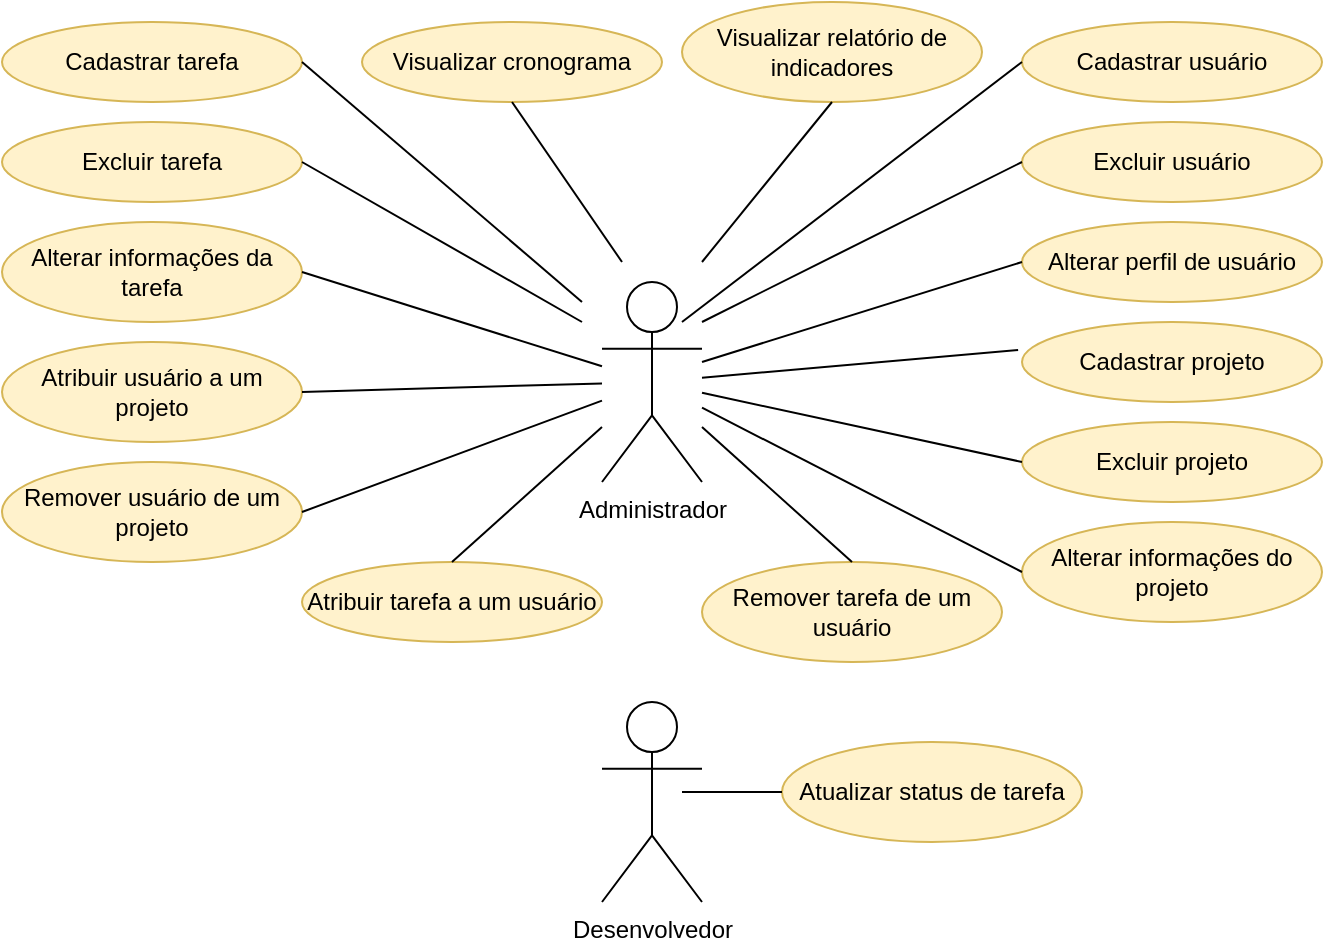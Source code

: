 <mxfile version="17.2.4" type="device"><diagram id="RRJ6P4PxI7Zdt_9LUeuO" name="Page-1"><mxGraphModel dx="1354" dy="878" grid="1" gridSize="10" guides="1" tooltips="1" connect="1" arrows="1" fold="1" page="1" pageScale="1" pageWidth="850" pageHeight="1100" math="0" shadow="0"><root><mxCell id="0"/><mxCell id="1" parent="0"/><mxCell id="KNLg5ZAYi8q2AybtnUuo-1" value="Administrador&lt;br&gt;" style="shape=umlActor;verticalLabelPosition=bottom;verticalAlign=top;html=1;outlineConnect=0;" vertex="1" parent="1"><mxGeometry x="410" y="150" width="50" height="100" as="geometry"/></mxCell><mxCell id="KNLg5ZAYi8q2AybtnUuo-2" value="Cadastrar usuário" style="ellipse;whiteSpace=wrap;html=1;fillColor=#fff2cc;strokeColor=#d6b656;" vertex="1" parent="1"><mxGeometry x="620" y="20" width="150" height="40" as="geometry"/></mxCell><mxCell id="KNLg5ZAYi8q2AybtnUuo-3" value="" style="endArrow=none;html=1;rounded=0;entryX=0;entryY=0.5;entryDx=0;entryDy=0;exitX=0.8;exitY=0.2;exitDx=0;exitDy=0;exitPerimeter=0;" edge="1" parent="1" source="KNLg5ZAYi8q2AybtnUuo-1" target="KNLg5ZAYi8q2AybtnUuo-2"><mxGeometry width="50" height="50" relative="1" as="geometry"><mxPoint x="470" y="160" as="sourcePoint"/><mxPoint x="660" y="290" as="targetPoint"/></mxGeometry></mxCell><mxCell id="KNLg5ZAYi8q2AybtnUuo-4" value="Excluir usuário" style="ellipse;whiteSpace=wrap;html=1;fillColor=#fff2cc;strokeColor=#d6b656;" vertex="1" parent="1"><mxGeometry x="620" y="70" width="150" height="40" as="geometry"/></mxCell><mxCell id="KNLg5ZAYi8q2AybtnUuo-13" value="Alterar perfil de usuário" style="ellipse;whiteSpace=wrap;html=1;fillColor=#fff2cc;strokeColor=#d6b656;" vertex="1" parent="1"><mxGeometry x="620" y="120" width="150" height="40" as="geometry"/></mxCell><mxCell id="KNLg5ZAYi8q2AybtnUuo-14" value="Cadastrar projeto" style="ellipse;whiteSpace=wrap;html=1;fillColor=#fff2cc;strokeColor=#d6b656;" vertex="1" parent="1"><mxGeometry x="620" y="170" width="150" height="40" as="geometry"/></mxCell><mxCell id="KNLg5ZAYi8q2AybtnUuo-15" value="Excluir projeto" style="ellipse;whiteSpace=wrap;html=1;fillColor=#fff2cc;strokeColor=#d6b656;" vertex="1" parent="1"><mxGeometry x="620" y="220" width="150" height="40" as="geometry"/></mxCell><mxCell id="KNLg5ZAYi8q2AybtnUuo-16" value="Alterar informações do projeto" style="ellipse;whiteSpace=wrap;html=1;fillColor=#fff2cc;strokeColor=#d6b656;" vertex="1" parent="1"><mxGeometry x="620" y="270" width="150" height="50" as="geometry"/></mxCell><mxCell id="KNLg5ZAYi8q2AybtnUuo-17" value="Cadastrar tarefa&lt;span style=&quot;color: rgba(0 , 0 , 0 , 0) ; font-family: monospace ; font-size: 0px&quot;&gt;%3CmxGraphModel%3E%3Croot%3E%3CmxCell%20id%3D%220%22%2F%3E%3CmxCell%20id%3D%221%22%20parent%3D%220%22%2F%3E%3CmxCell%20id%3D%222%22%20value%3D%22Cadastrar%20projeto%22%20style%3D%22ellipse%3BwhiteSpace%3Dwrap%3Bhtml%3D1%3B%22%20vertex%3D%221%22%20parent%3D%221%22%3E%3CmxGeometry%20x%3D%22610%22%20y%3D%22290%22%20width%3D%22150%22%20height%3D%2240%22%20as%3D%22geometry%22%2F%3E%3C%2FmxCell%3E%3C%2Froot%3E%3C%2FmxGraphModel%3E&lt;/span&gt;" style="ellipse;whiteSpace=wrap;html=1;fillColor=#fff2cc;strokeColor=#d6b656;" vertex="1" parent="1"><mxGeometry x="110" y="20" width="150" height="40" as="geometry"/></mxCell><mxCell id="KNLg5ZAYi8q2AybtnUuo-18" value="Excluir tarefa" style="ellipse;whiteSpace=wrap;html=1;fillColor=#fff2cc;strokeColor=#d6b656;" vertex="1" parent="1"><mxGeometry x="110" y="70" width="150" height="40" as="geometry"/></mxCell><mxCell id="KNLg5ZAYi8q2AybtnUuo-19" value="Alterar informações da tarefa" style="ellipse;whiteSpace=wrap;html=1;fillColor=#fff2cc;strokeColor=#d6b656;" vertex="1" parent="1"><mxGeometry x="110" y="120" width="150" height="50" as="geometry"/></mxCell><mxCell id="KNLg5ZAYi8q2AybtnUuo-20" value="Atribuir usuário a um projeto" style="ellipse;whiteSpace=wrap;html=1;fillColor=#fff2cc;strokeColor=#d6b656;" vertex="1" parent="1"><mxGeometry x="110" y="180" width="150" height="50" as="geometry"/></mxCell><mxCell id="KNLg5ZAYi8q2AybtnUuo-21" value="Remover usuário de um projeto" style="ellipse;whiteSpace=wrap;html=1;fillColor=#fff2cc;strokeColor=#d6b656;" vertex="1" parent="1"><mxGeometry x="110" y="240" width="150" height="50" as="geometry"/></mxCell><mxCell id="KNLg5ZAYi8q2AybtnUuo-22" value="Atribuir tarefa a um usuário" style="ellipse;whiteSpace=wrap;html=1;fillColor=#fff2cc;strokeColor=#d6b656;" vertex="1" parent="1"><mxGeometry x="260" y="290" width="150" height="40" as="geometry"/></mxCell><mxCell id="KNLg5ZAYi8q2AybtnUuo-23" value="Remover tarefa de um usuário" style="ellipse;whiteSpace=wrap;html=1;fillColor=#fff2cc;strokeColor=#d6b656;" vertex="1" parent="1"><mxGeometry x="460" y="290" width="150" height="50" as="geometry"/></mxCell><mxCell id="KNLg5ZAYi8q2AybtnUuo-24" value="Visualizar relatório de indicadores" style="ellipse;whiteSpace=wrap;html=1;fillColor=#fff2cc;strokeColor=#d6b656;" vertex="1" parent="1"><mxGeometry x="450" y="10" width="150" height="50" as="geometry"/></mxCell><mxCell id="KNLg5ZAYi8q2AybtnUuo-25" value="Visualizar cronograma" style="ellipse;whiteSpace=wrap;html=1;fillColor=#fff2cc;strokeColor=#d6b656;" vertex="1" parent="1"><mxGeometry x="290" y="20" width="150" height="40" as="geometry"/></mxCell><mxCell id="KNLg5ZAYi8q2AybtnUuo-26" value="" style="endArrow=none;html=1;rounded=0;entryX=0;entryY=0.5;entryDx=0;entryDy=0;" edge="1" parent="1" target="KNLg5ZAYi8q2AybtnUuo-4"><mxGeometry width="50" height="50" relative="1" as="geometry"><mxPoint x="460" y="170" as="sourcePoint"/><mxPoint x="450" y="380" as="targetPoint"/></mxGeometry></mxCell><mxCell id="KNLg5ZAYi8q2AybtnUuo-27" value="" style="endArrow=none;html=1;rounded=0;entryX=0;entryY=0.5;entryDx=0;entryDy=0;" edge="1" parent="1" target="KNLg5ZAYi8q2AybtnUuo-13"><mxGeometry width="50" height="50" relative="1" as="geometry"><mxPoint x="460" y="190" as="sourcePoint"/><mxPoint x="450" y="380" as="targetPoint"/></mxGeometry></mxCell><mxCell id="KNLg5ZAYi8q2AybtnUuo-28" value="" style="endArrow=none;html=1;rounded=0;entryX=-0.013;entryY=0.35;entryDx=0;entryDy=0;entryPerimeter=0;" edge="1" parent="1" source="KNLg5ZAYi8q2AybtnUuo-1" target="KNLg5ZAYi8q2AybtnUuo-14"><mxGeometry width="50" height="50" relative="1" as="geometry"><mxPoint x="400" y="430" as="sourcePoint"/><mxPoint x="450" y="380" as="targetPoint"/></mxGeometry></mxCell><mxCell id="KNLg5ZAYi8q2AybtnUuo-29" value="" style="endArrow=none;html=1;rounded=0;entryX=0;entryY=0.5;entryDx=0;entryDy=0;" edge="1" parent="1" source="KNLg5ZAYi8q2AybtnUuo-1" target="KNLg5ZAYi8q2AybtnUuo-15"><mxGeometry width="50" height="50" relative="1" as="geometry"><mxPoint x="400" y="430" as="sourcePoint"/><mxPoint x="450" y="380" as="targetPoint"/></mxGeometry></mxCell><mxCell id="KNLg5ZAYi8q2AybtnUuo-30" value="" style="endArrow=none;html=1;rounded=0;entryX=0.5;entryY=0;entryDx=0;entryDy=0;" edge="1" parent="1" source="KNLg5ZAYi8q2AybtnUuo-1" target="KNLg5ZAYi8q2AybtnUuo-23"><mxGeometry width="50" height="50" relative="1" as="geometry"><mxPoint x="400" y="430" as="sourcePoint"/><mxPoint x="450" y="380" as="targetPoint"/></mxGeometry></mxCell><mxCell id="KNLg5ZAYi8q2AybtnUuo-31" value="" style="endArrow=none;html=1;rounded=0;entryX=0;entryY=0.5;entryDx=0;entryDy=0;" edge="1" parent="1" source="KNLg5ZAYi8q2AybtnUuo-1" target="KNLg5ZAYi8q2AybtnUuo-16"><mxGeometry width="50" height="50" relative="1" as="geometry"><mxPoint x="400" y="430" as="sourcePoint"/><mxPoint x="450" y="380" as="targetPoint"/></mxGeometry></mxCell><mxCell id="KNLg5ZAYi8q2AybtnUuo-32" value="" style="endArrow=none;html=1;rounded=0;entryX=0.5;entryY=0;entryDx=0;entryDy=0;" edge="1" parent="1" source="KNLg5ZAYi8q2AybtnUuo-1" target="KNLg5ZAYi8q2AybtnUuo-22"><mxGeometry width="50" height="50" relative="1" as="geometry"><mxPoint x="400" y="430" as="sourcePoint"/><mxPoint x="450" y="380" as="targetPoint"/></mxGeometry></mxCell><mxCell id="KNLg5ZAYi8q2AybtnUuo-33" value="" style="endArrow=none;html=1;rounded=0;entryX=1;entryY=0.5;entryDx=0;entryDy=0;" edge="1" parent="1" source="KNLg5ZAYi8q2AybtnUuo-1" target="KNLg5ZAYi8q2AybtnUuo-21"><mxGeometry width="50" height="50" relative="1" as="geometry"><mxPoint x="400" y="430" as="sourcePoint"/><mxPoint x="450" y="380" as="targetPoint"/></mxGeometry></mxCell><mxCell id="KNLg5ZAYi8q2AybtnUuo-34" value="" style="endArrow=none;html=1;rounded=0;entryX=1;entryY=0.5;entryDx=0;entryDy=0;" edge="1" parent="1" source="KNLg5ZAYi8q2AybtnUuo-1" target="KNLg5ZAYi8q2AybtnUuo-20"><mxGeometry width="50" height="50" relative="1" as="geometry"><mxPoint x="400" y="430" as="sourcePoint"/><mxPoint x="450" y="380" as="targetPoint"/></mxGeometry></mxCell><mxCell id="KNLg5ZAYi8q2AybtnUuo-35" value="" style="endArrow=none;html=1;rounded=0;entryX=1;entryY=0.5;entryDx=0;entryDy=0;" edge="1" parent="1" source="KNLg5ZAYi8q2AybtnUuo-1" target="KNLg5ZAYi8q2AybtnUuo-19"><mxGeometry width="50" height="50" relative="1" as="geometry"><mxPoint x="400" y="430" as="sourcePoint"/><mxPoint x="450" y="380" as="targetPoint"/></mxGeometry></mxCell><mxCell id="KNLg5ZAYi8q2AybtnUuo-36" value="" style="endArrow=none;html=1;rounded=0;entryX=1;entryY=0.5;entryDx=0;entryDy=0;" edge="1" parent="1" target="KNLg5ZAYi8q2AybtnUuo-18"><mxGeometry width="50" height="50" relative="1" as="geometry"><mxPoint x="400" y="170" as="sourcePoint"/><mxPoint x="450" y="380" as="targetPoint"/></mxGeometry></mxCell><mxCell id="KNLg5ZAYi8q2AybtnUuo-37" value="" style="endArrow=none;html=1;rounded=0;entryX=1;entryY=0.5;entryDx=0;entryDy=0;" edge="1" parent="1" target="KNLg5ZAYi8q2AybtnUuo-17"><mxGeometry width="50" height="50" relative="1" as="geometry"><mxPoint x="400" y="160" as="sourcePoint"/><mxPoint x="450" y="380" as="targetPoint"/></mxGeometry></mxCell><mxCell id="KNLg5ZAYi8q2AybtnUuo-38" value="" style="endArrow=none;html=1;rounded=0;entryX=0.5;entryY=1;entryDx=0;entryDy=0;" edge="1" parent="1" target="KNLg5ZAYi8q2AybtnUuo-25"><mxGeometry width="50" height="50" relative="1" as="geometry"><mxPoint x="420" y="140" as="sourcePoint"/><mxPoint x="450" y="380" as="targetPoint"/></mxGeometry></mxCell><mxCell id="KNLg5ZAYi8q2AybtnUuo-39" value="" style="endArrow=none;html=1;rounded=0;entryX=0.5;entryY=1;entryDx=0;entryDy=0;" edge="1" parent="1" target="KNLg5ZAYi8q2AybtnUuo-24"><mxGeometry width="50" height="50" relative="1" as="geometry"><mxPoint x="460" y="140" as="sourcePoint"/><mxPoint x="450" y="380" as="targetPoint"/></mxGeometry></mxCell><mxCell id="KNLg5ZAYi8q2AybtnUuo-40" value="Desenvolvedor" style="shape=umlActor;verticalLabelPosition=bottom;verticalAlign=top;html=1;outlineConnect=0;" vertex="1" parent="1"><mxGeometry x="410" y="360" width="50" height="100" as="geometry"/></mxCell><mxCell id="KNLg5ZAYi8q2AybtnUuo-41" value="Atualizar status de tarefa" style="ellipse;whiteSpace=wrap;html=1;fillColor=#fff2cc;strokeColor=#d6b656;" vertex="1" parent="1"><mxGeometry x="500" y="380" width="150" height="50" as="geometry"/></mxCell><mxCell id="KNLg5ZAYi8q2AybtnUuo-42" value="" style="endArrow=none;html=1;rounded=0;entryX=0;entryY=0.5;entryDx=0;entryDy=0;" edge="1" parent="1" target="KNLg5ZAYi8q2AybtnUuo-41"><mxGeometry width="50" height="50" relative="1" as="geometry"><mxPoint x="450" y="405" as="sourcePoint"/><mxPoint x="450" y="370" as="targetPoint"/></mxGeometry></mxCell></root></mxGraphModel></diagram></mxfile>